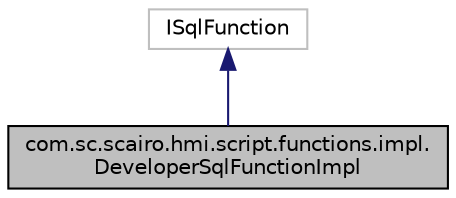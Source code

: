 digraph "com.sc.scairo.hmi.script.functions.impl.DeveloperSqlFunctionImpl"
{
 // LATEX_PDF_SIZE
  edge [fontname="Helvetica",fontsize="10",labelfontname="Helvetica",labelfontsize="10"];
  node [fontname="Helvetica",fontsize="10",shape=record];
  Node1 [label="com.sc.scairo.hmi.script.functions.impl.\lDeveloperSqlFunctionImpl",height=0.2,width=0.4,color="black", fillcolor="grey75", style="filled", fontcolor="black",tooltip=" "];
  Node2 -> Node1 [dir="back",color="midnightblue",fontsize="10",style="solid",fontname="Helvetica"];
  Node2 [label="ISqlFunction",height=0.2,width=0.4,color="grey75", fillcolor="white", style="filled",tooltip=" "];
}
